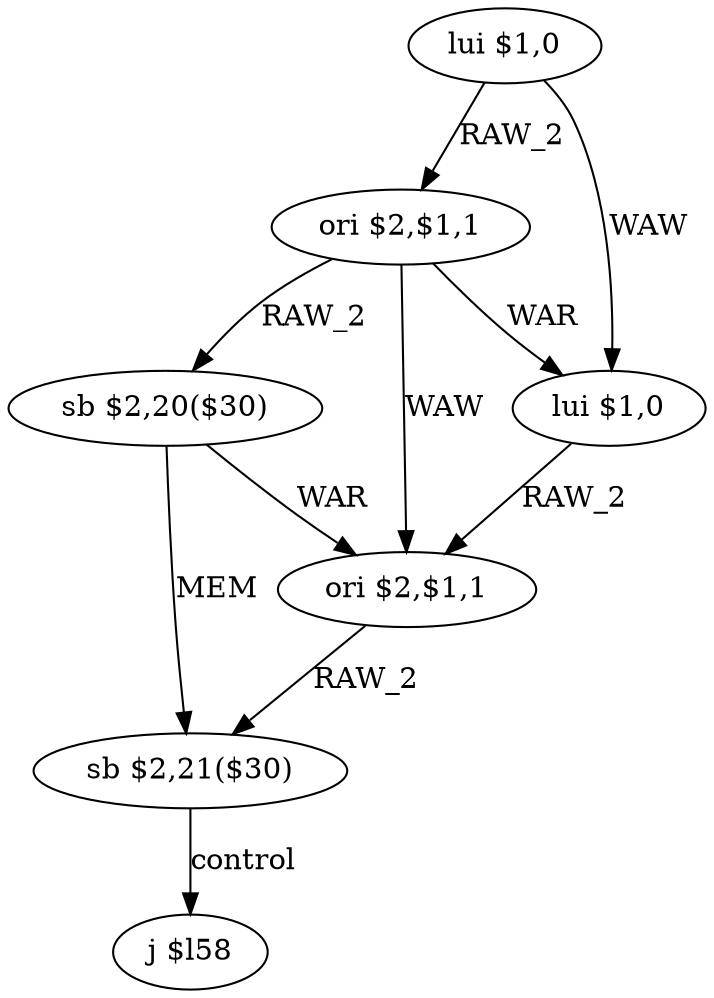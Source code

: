 digraph G1 {
node [shape = ellipse];
i0 [label = "lui $1,0"] ;
i0 ->  i1 [label= "RAW_2"];
i0 ->  i3 [label= "WAW"];
i1 [label = "ori $2,$1,1"] ;
i1 ->  i2 [label= "RAW_2"];
i1 ->  i3 [label= "WAR"];
i1 ->  i4 [label= "WAW"];
i2 [label = "sb $2,20($30)"] ;
i2 ->  i4 [label= "WAR"];
i2 ->  i5 [label= "MEM"];
i4 [label = "ori $2,$1,1"] ;
i4 ->  i5 [label= "RAW_2"];
i5 [label = "sb $2,21($30)"] ;
i5 ->  i6 [label= "control"];
i6 [label = "j $l58"] ;
i3 [label = "lui $1,0"] ;
i3 ->  i4 [label= "RAW_2"];
}

